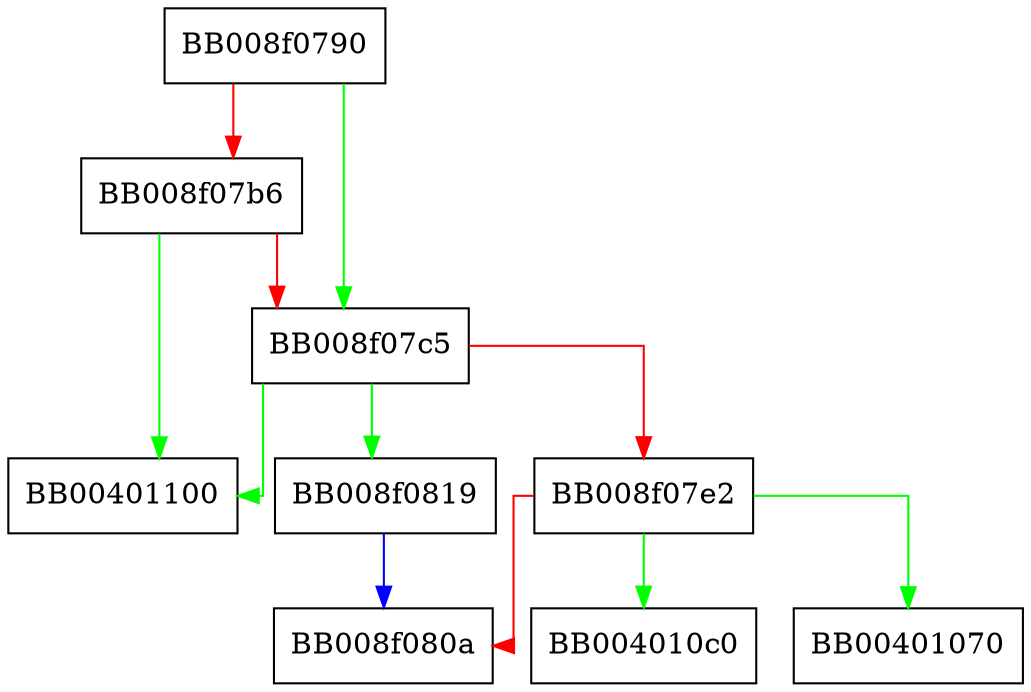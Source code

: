 digraph _dl_exception_create {
  node [shape="box"];
  graph [splines=ortho];
  BB008f0790 -> BB008f07c5 [color="green"];
  BB008f0790 -> BB008f07b6 [color="red"];
  BB008f07b6 -> BB00401100 [color="green"];
  BB008f07b6 -> BB008f07c5 [color="red"];
  BB008f07c5 -> BB00401100 [color="green"];
  BB008f07c5 -> BB008f0819 [color="green"];
  BB008f07c5 -> BB008f07e2 [color="red"];
  BB008f07e2 -> BB004010c0 [color="green"];
  BB008f07e2 -> BB00401070 [color="green"];
  BB008f07e2 -> BB008f080a [color="red"];
  BB008f0819 -> BB008f080a [color="blue"];
}
